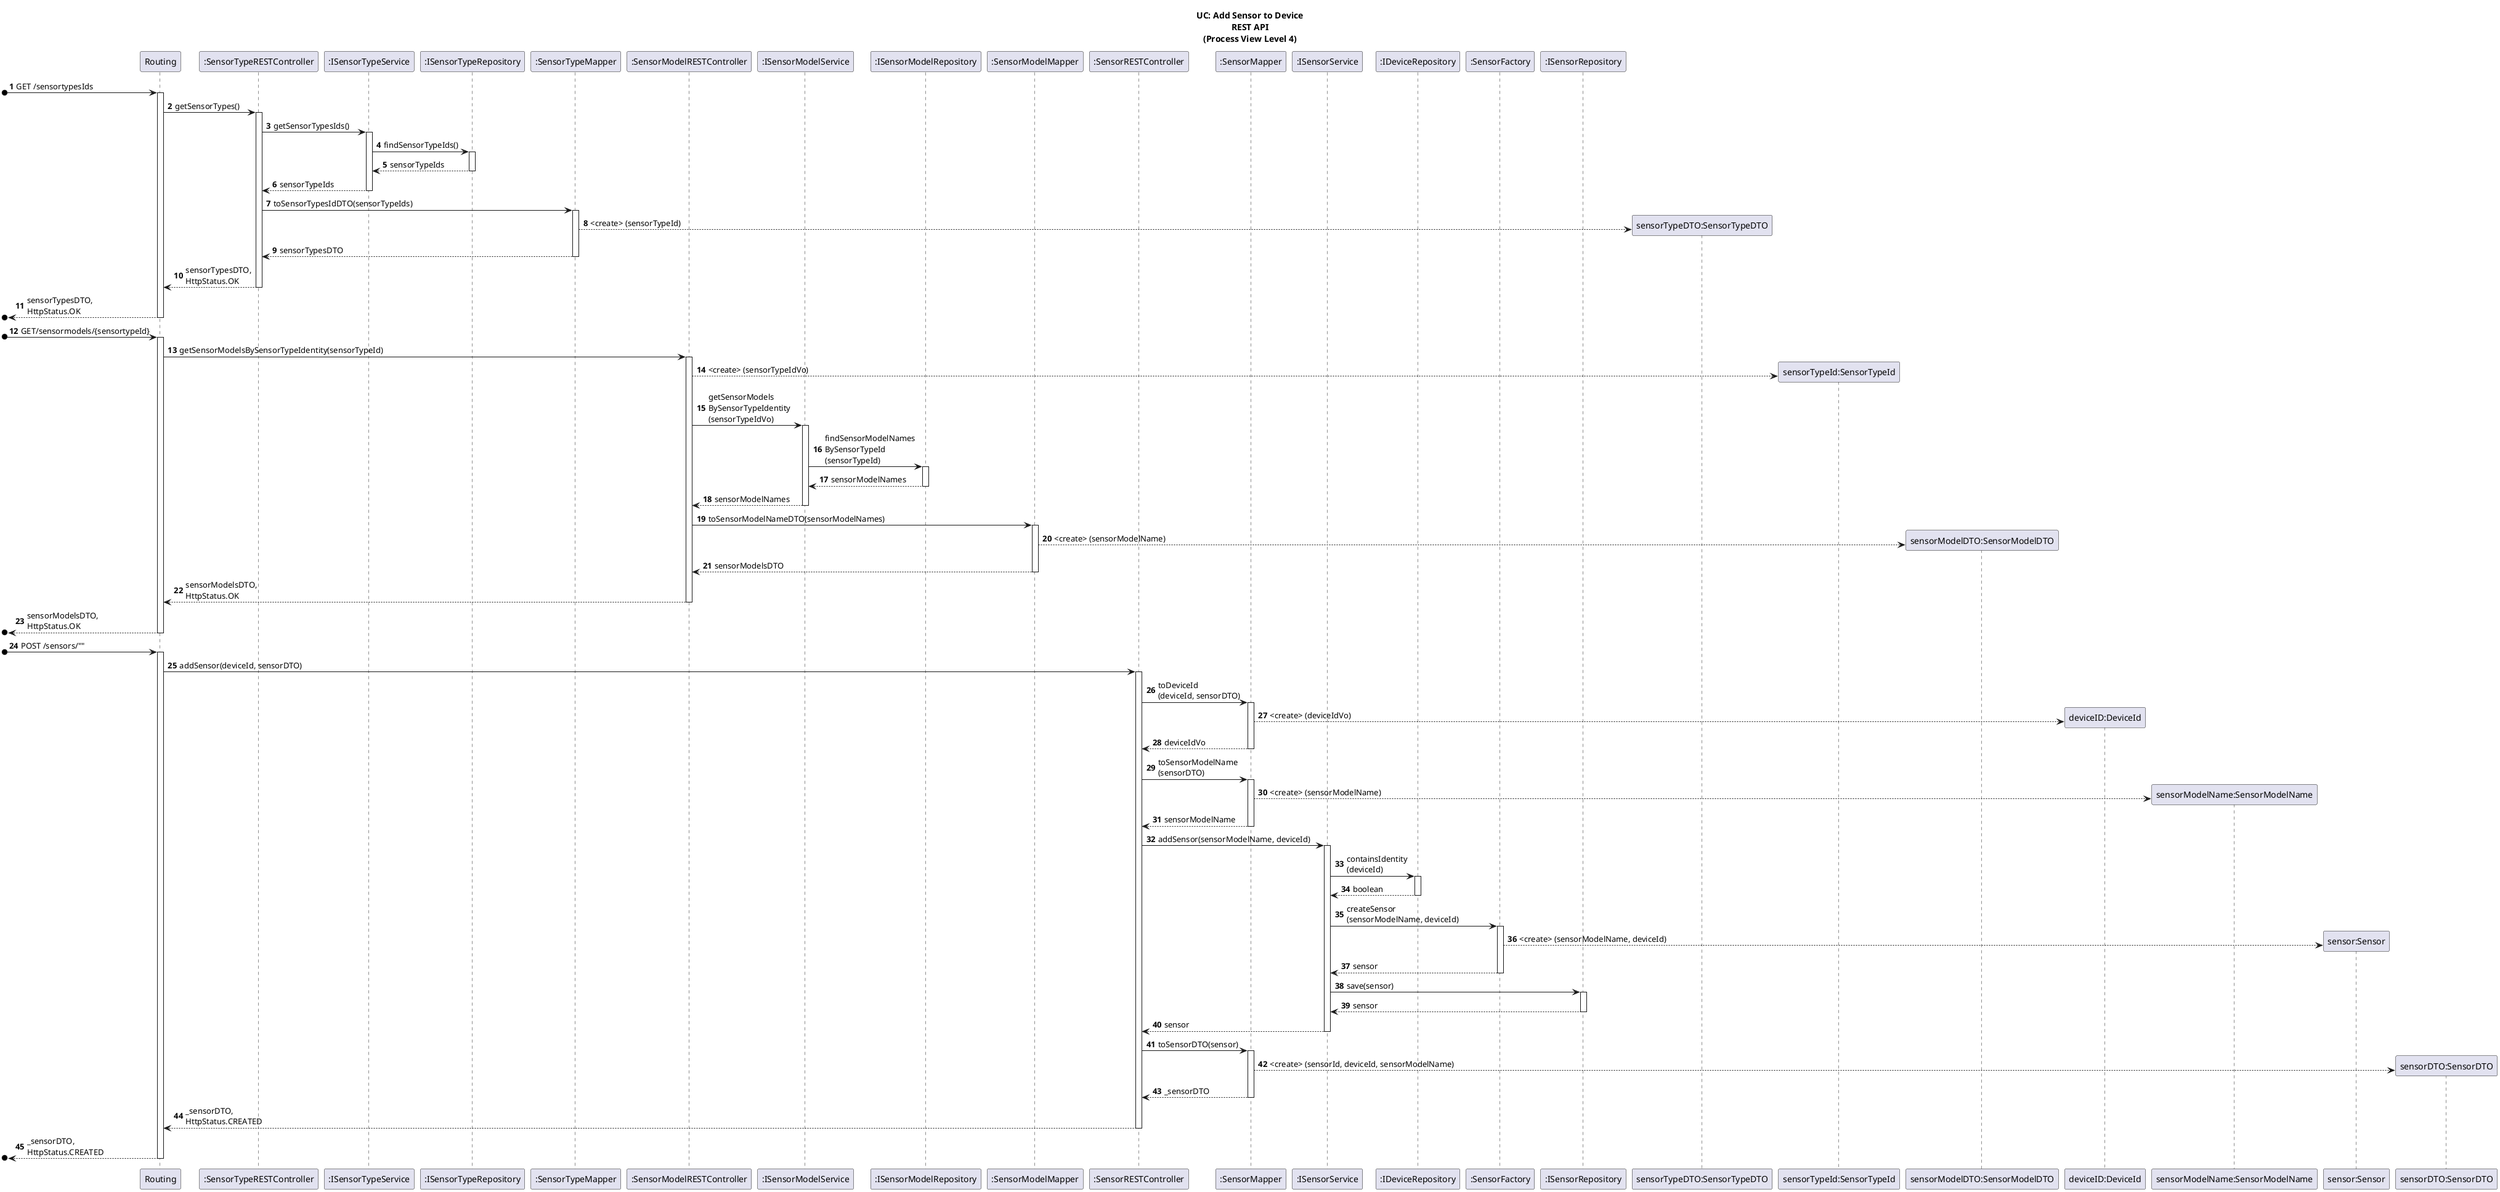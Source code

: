 @startuml
'https://plantuml.com/sequence-diagram

title UC: Add Sensor to Device\nREST API\n(Process View Level 4)

autonumber

/'
As a Power User [or Administrator], I want to add a sensor to an existing device in
a room. The sensor must be of a model of an existing type of sensor.
'/

participant "Routing" as ROUT
participant ":SensorTypeRESTController" as STC
participant ":ISensorTypeService" as STS
participant ":ISensorTypeRepository" as STR
participant ":SensorTypeMapper" as STM
participant ":SensorModelRESTController" as SMC
participant ":ISensorModelService" as SMS
participant ":ISensorModelRepository" as SMR
participant ":SensorModelMapper" as SMM
participant ":SensorRESTController" as C7
participant ":SensorMapper" as S3
participant ":ISensorService" as SS
participant ":IDeviceRepository" as IDR
participant ":SensorFactory" as F
participant ":ISensorRepository" as SR
participant "sensorTypeDTO:SensorTypeDTO" as ST
participant "sensorTypeId:SensorTypeId" as STID
participant "sensorModelDTO:SensorModelDTO" as SM
participant "deviceID:DeviceId" as D7
participant "sensorModelName:SensorModelName" as SMN
participant "sensor:Sensor" as S1
participant "sensorDTO:SensorDTO" as S2



[o-> ROUT : GET /sensortypesIds
activate ROUT
ROUT->STC : getSensorTypes()
activate STC
STC -> STS : getSensorTypesIds()
activate STS
STS -> STR : findSensorTypeIds()
activate STR
STR --> STS : sensorTypeIds
deactivate STR
STS --> STC : sensorTypeIds
deactivate STS
STC -> STM : toSensorTypesIdDTO(sensorTypeIds)
activate STM
STM --> ST** : <create> (sensorTypeId)
STM --> STC : sensorTypesDTO
deactivate STM
STC --> ROUT : sensorTypesDTO,\nHttpStatus.OK
deactivate STC
[o<-- ROUT : sensorTypesDTO,\nHttpStatus.OK
deactivate ROUT

[o->ROUT : GET/sensormodels/{sensortypeId}
activate ROUT
ROUT->SMC: getSensorModelsBySensorTypeIdentity(sensorTypeId)
activate SMC
SMC --> STID** : <create> (sensorTypeIdVo)
SMC -> SMS : getSensorModels\nBySensorTypeIdentity\n(sensorTypeIdVo)
activate SMS
SMS -> SMR : findSensorModelNames\nBySensorTypeId\n(sensorTypeId)
activate SMR
SMR --> SMS : sensorModelNames
deactivate SMR
SMS --> SMC : sensorModelNames
deactivate SMS
SMC -> SMM : toSensorModelNameDTO(sensorModelNames)
activate SMM
SMM --> SM** : <create> (sensorModelName)
SMM --> SMC : sensorModelsDTO
deactivate SMM
SMC --> ROUT : sensorModelsDTO,\nHttpStatus.OK
deactivate SMC
[o<--ROUT : sensorModelsDTO,\nHttpStatus.OK
deactivate ROUT

[o->ROUT: POST /sensors/""
activate ROUT
ROUT->C7: addSensor(deviceId, sensorDTO)
activate C7
C7 -> S3 : toDeviceId\n(deviceId, sensorDTO)
activate S3
S3 --> D7** : <create> (deviceIdVo)
S3 --> C7 : deviceIdVo
deactivate S3

C7 -> S3 : toSensorModelName\n(sensorDTO)
activate S3
S3 --> SMN** : <create> (sensorModelName)
S3 --> C7 : sensorModelName
deactivate S3

C7 -> SS : addSensor(sensorModelName, deviceId)
activate SS
SS -> IDR : containsIdentity\n(deviceId)
activate IDR
IDR --> SS : boolean
deactivate IDR



SS -> F : createSensor\n(sensorModelName, deviceId)
activate F
F --> S1** : <create> (sensorModelName, deviceId)
F --> SS : sensor
deactivate F
SS -> SR : save(sensor)
activate SR
SR --> SS : sensor
deactivate SR
SS --> C7 : sensor
deactivate SS

C7 -> S3 : toSensorDTO(sensor)
activate S3
S3 --> S2** : <create> (sensorId, deviceId, sensorModelName)
S3 --> C7 : _sensorDTO
deactivate S3
C7 --> ROUT : _sensorDTO,\nHttpStatus.CREATED
deactivate C7
[o<-- ROUT : _sensorDTO,\nHttpStatus.CREATED
deactivate ROUT


@enduml